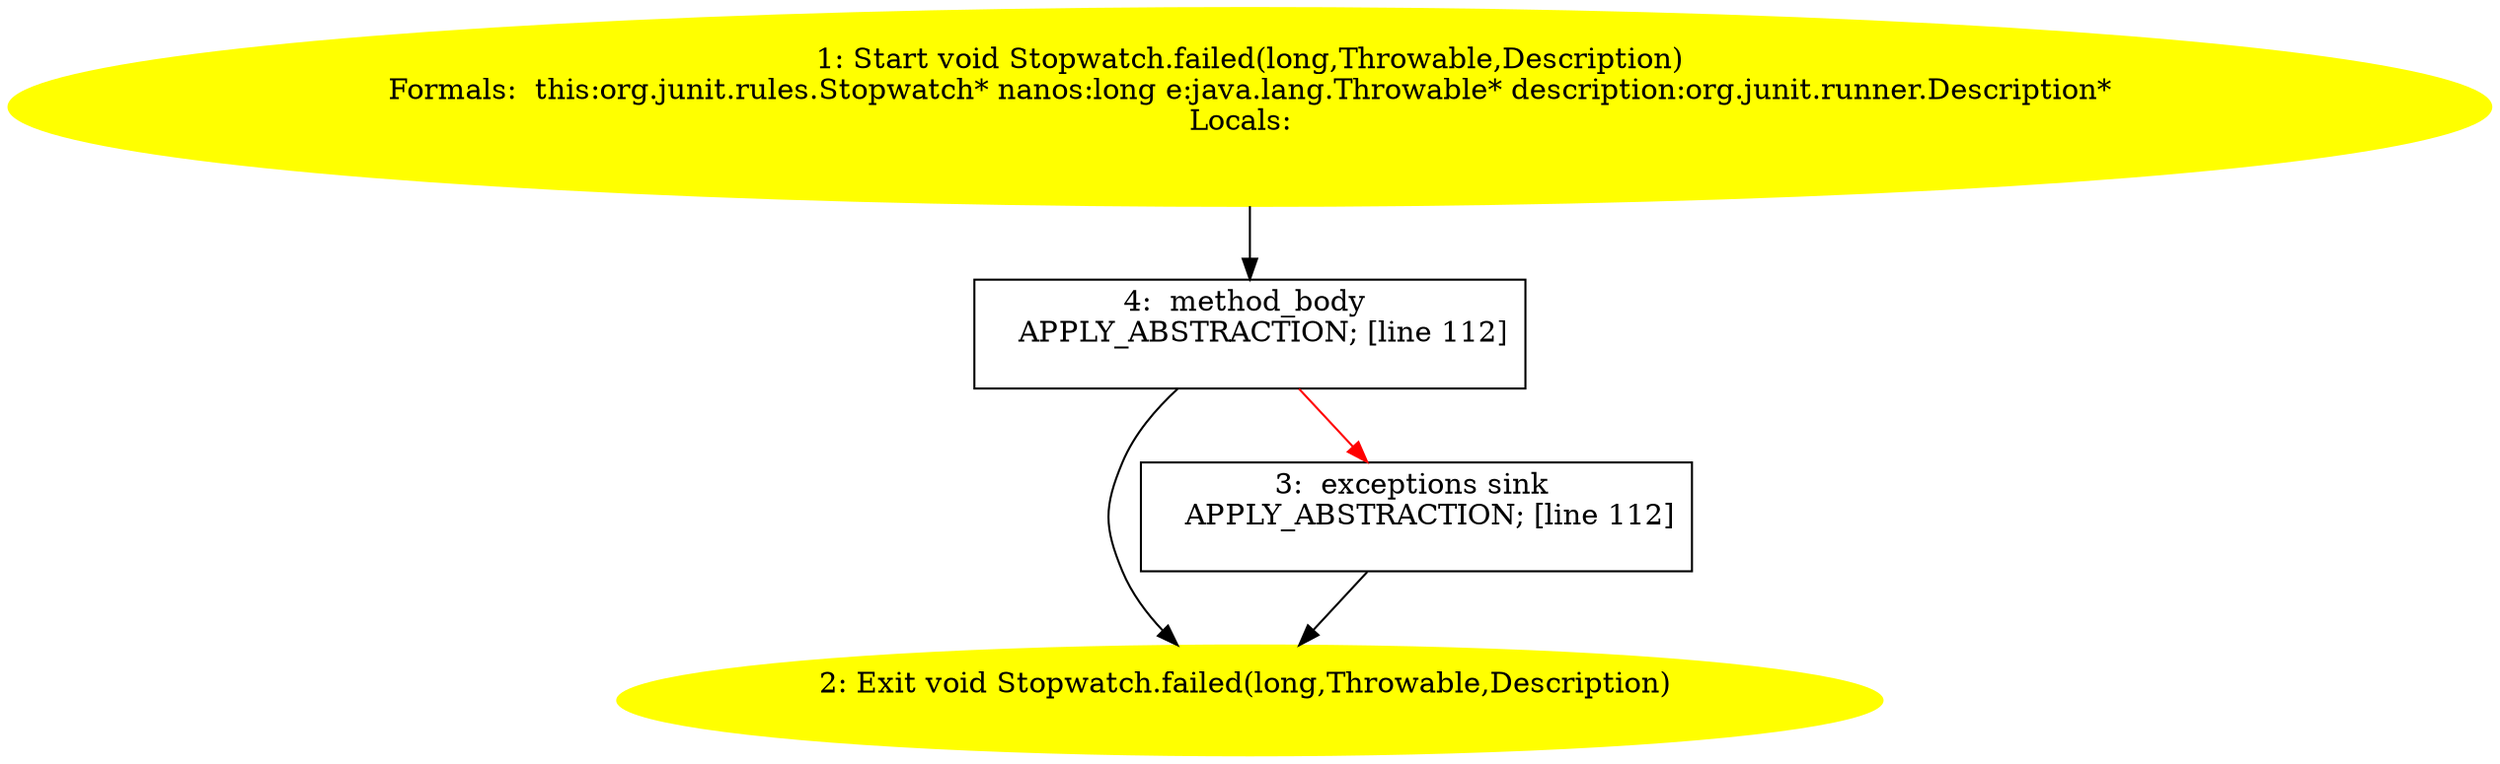 /* @generated */
digraph cfg {
"org.junit.rules.Stopwatch.failed(long,java.lang.Throwable,org.junit.runner.Description):void.f5d1986c6d5b0260f05248146082b270_1" [label="1: Start void Stopwatch.failed(long,Throwable,Description)\nFormals:  this:org.junit.rules.Stopwatch* nanos:long e:java.lang.Throwable* description:org.junit.runner.Description*\nLocals:  \n  " color=yellow style=filled]
	

	 "org.junit.rules.Stopwatch.failed(long,java.lang.Throwable,org.junit.runner.Description):void.f5d1986c6d5b0260f05248146082b270_1" -> "org.junit.rules.Stopwatch.failed(long,java.lang.Throwable,org.junit.runner.Description):void.f5d1986c6d5b0260f05248146082b270_4" ;
"org.junit.rules.Stopwatch.failed(long,java.lang.Throwable,org.junit.runner.Description):void.f5d1986c6d5b0260f05248146082b270_2" [label="2: Exit void Stopwatch.failed(long,Throwable,Description) \n  " color=yellow style=filled]
	

"org.junit.rules.Stopwatch.failed(long,java.lang.Throwable,org.junit.runner.Description):void.f5d1986c6d5b0260f05248146082b270_3" [label="3:  exceptions sink \n   APPLY_ABSTRACTION; [line 112]\n " shape="box"]
	

	 "org.junit.rules.Stopwatch.failed(long,java.lang.Throwable,org.junit.runner.Description):void.f5d1986c6d5b0260f05248146082b270_3" -> "org.junit.rules.Stopwatch.failed(long,java.lang.Throwable,org.junit.runner.Description):void.f5d1986c6d5b0260f05248146082b270_2" ;
"org.junit.rules.Stopwatch.failed(long,java.lang.Throwable,org.junit.runner.Description):void.f5d1986c6d5b0260f05248146082b270_4" [label="4:  method_body \n   APPLY_ABSTRACTION; [line 112]\n " shape="box"]
	

	 "org.junit.rules.Stopwatch.failed(long,java.lang.Throwable,org.junit.runner.Description):void.f5d1986c6d5b0260f05248146082b270_4" -> "org.junit.rules.Stopwatch.failed(long,java.lang.Throwable,org.junit.runner.Description):void.f5d1986c6d5b0260f05248146082b270_2" ;
	 "org.junit.rules.Stopwatch.failed(long,java.lang.Throwable,org.junit.runner.Description):void.f5d1986c6d5b0260f05248146082b270_4" -> "org.junit.rules.Stopwatch.failed(long,java.lang.Throwable,org.junit.runner.Description):void.f5d1986c6d5b0260f05248146082b270_3" [color="red" ];
}
